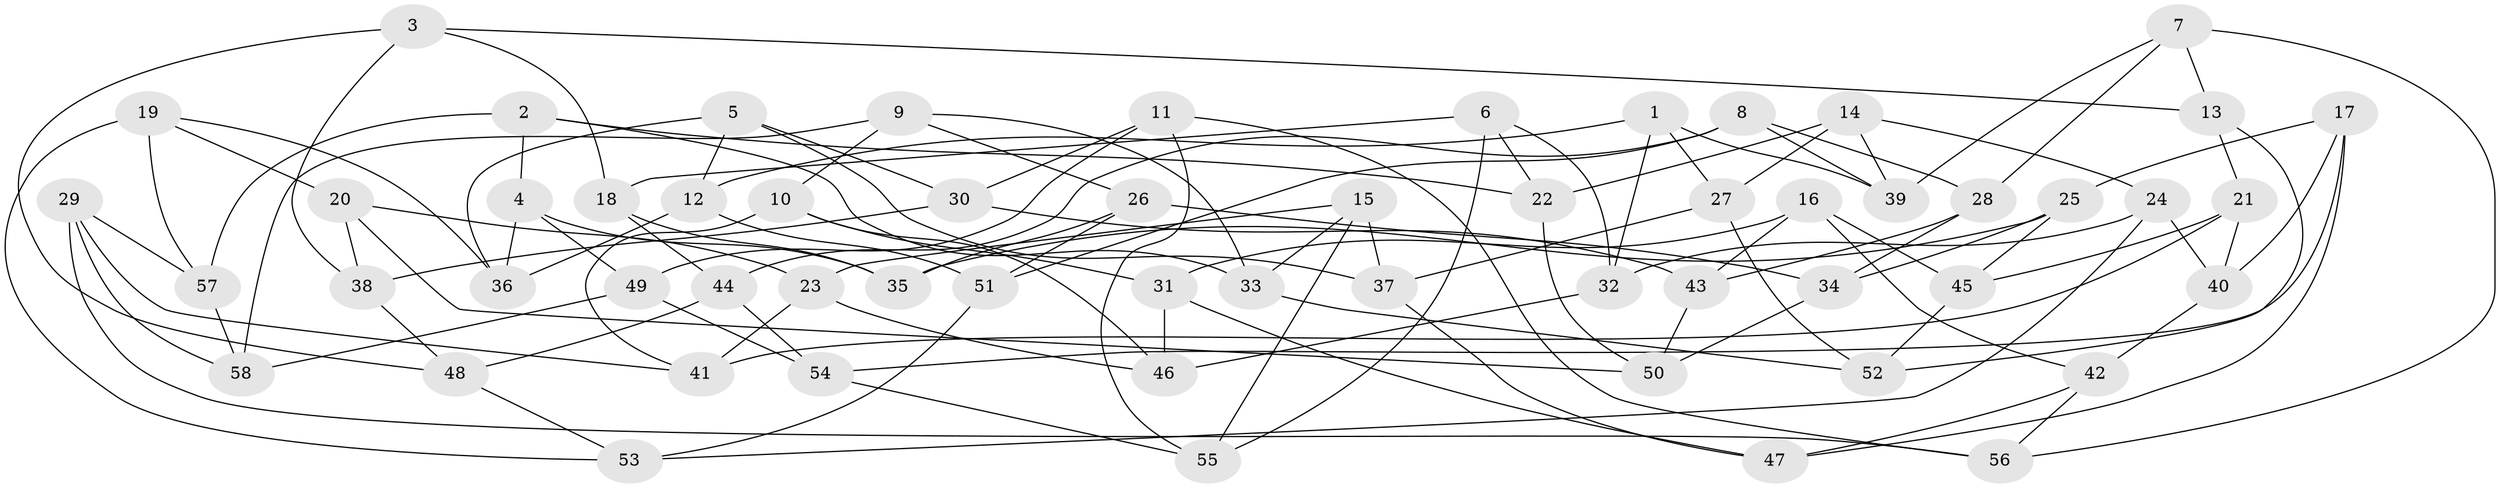 // Generated by graph-tools (version 1.1) at 2025/26/03/09/25 03:26:54]
// undirected, 58 vertices, 116 edges
graph export_dot {
graph [start="1"]
  node [color=gray90,style=filled];
  1;
  2;
  3;
  4;
  5;
  6;
  7;
  8;
  9;
  10;
  11;
  12;
  13;
  14;
  15;
  16;
  17;
  18;
  19;
  20;
  21;
  22;
  23;
  24;
  25;
  26;
  27;
  28;
  29;
  30;
  31;
  32;
  33;
  34;
  35;
  36;
  37;
  38;
  39;
  40;
  41;
  42;
  43;
  44;
  45;
  46;
  47;
  48;
  49;
  50;
  51;
  52;
  53;
  54;
  55;
  56;
  57;
  58;
  1 -- 27;
  1 -- 39;
  1 -- 32;
  1 -- 12;
  2 -- 57;
  2 -- 33;
  2 -- 22;
  2 -- 4;
  3 -- 18;
  3 -- 48;
  3 -- 13;
  3 -- 38;
  4 -- 49;
  4 -- 36;
  4 -- 35;
  5 -- 30;
  5 -- 12;
  5 -- 36;
  5 -- 37;
  6 -- 55;
  6 -- 22;
  6 -- 32;
  6 -- 18;
  7 -- 56;
  7 -- 13;
  7 -- 28;
  7 -- 39;
  8 -- 28;
  8 -- 44;
  8 -- 51;
  8 -- 39;
  9 -- 10;
  9 -- 33;
  9 -- 58;
  9 -- 26;
  10 -- 31;
  10 -- 46;
  10 -- 41;
  11 -- 56;
  11 -- 55;
  11 -- 30;
  11 -- 49;
  12 -- 36;
  12 -- 51;
  13 -- 52;
  13 -- 21;
  14 -- 39;
  14 -- 27;
  14 -- 22;
  14 -- 24;
  15 -- 33;
  15 -- 23;
  15 -- 37;
  15 -- 55;
  16 -- 45;
  16 -- 42;
  16 -- 43;
  16 -- 31;
  17 -- 25;
  17 -- 47;
  17 -- 54;
  17 -- 40;
  18 -- 44;
  18 -- 35;
  19 -- 20;
  19 -- 36;
  19 -- 53;
  19 -- 57;
  20 -- 38;
  20 -- 50;
  20 -- 23;
  21 -- 40;
  21 -- 45;
  21 -- 41;
  22 -- 50;
  23 -- 41;
  23 -- 46;
  24 -- 32;
  24 -- 53;
  24 -- 40;
  25 -- 45;
  25 -- 35;
  25 -- 34;
  26 -- 34;
  26 -- 51;
  26 -- 35;
  27 -- 37;
  27 -- 52;
  28 -- 34;
  28 -- 43;
  29 -- 58;
  29 -- 57;
  29 -- 56;
  29 -- 41;
  30 -- 43;
  30 -- 38;
  31 -- 47;
  31 -- 46;
  32 -- 46;
  33 -- 52;
  34 -- 50;
  37 -- 47;
  38 -- 48;
  40 -- 42;
  42 -- 47;
  42 -- 56;
  43 -- 50;
  44 -- 48;
  44 -- 54;
  45 -- 52;
  48 -- 53;
  49 -- 54;
  49 -- 58;
  51 -- 53;
  54 -- 55;
  57 -- 58;
}
